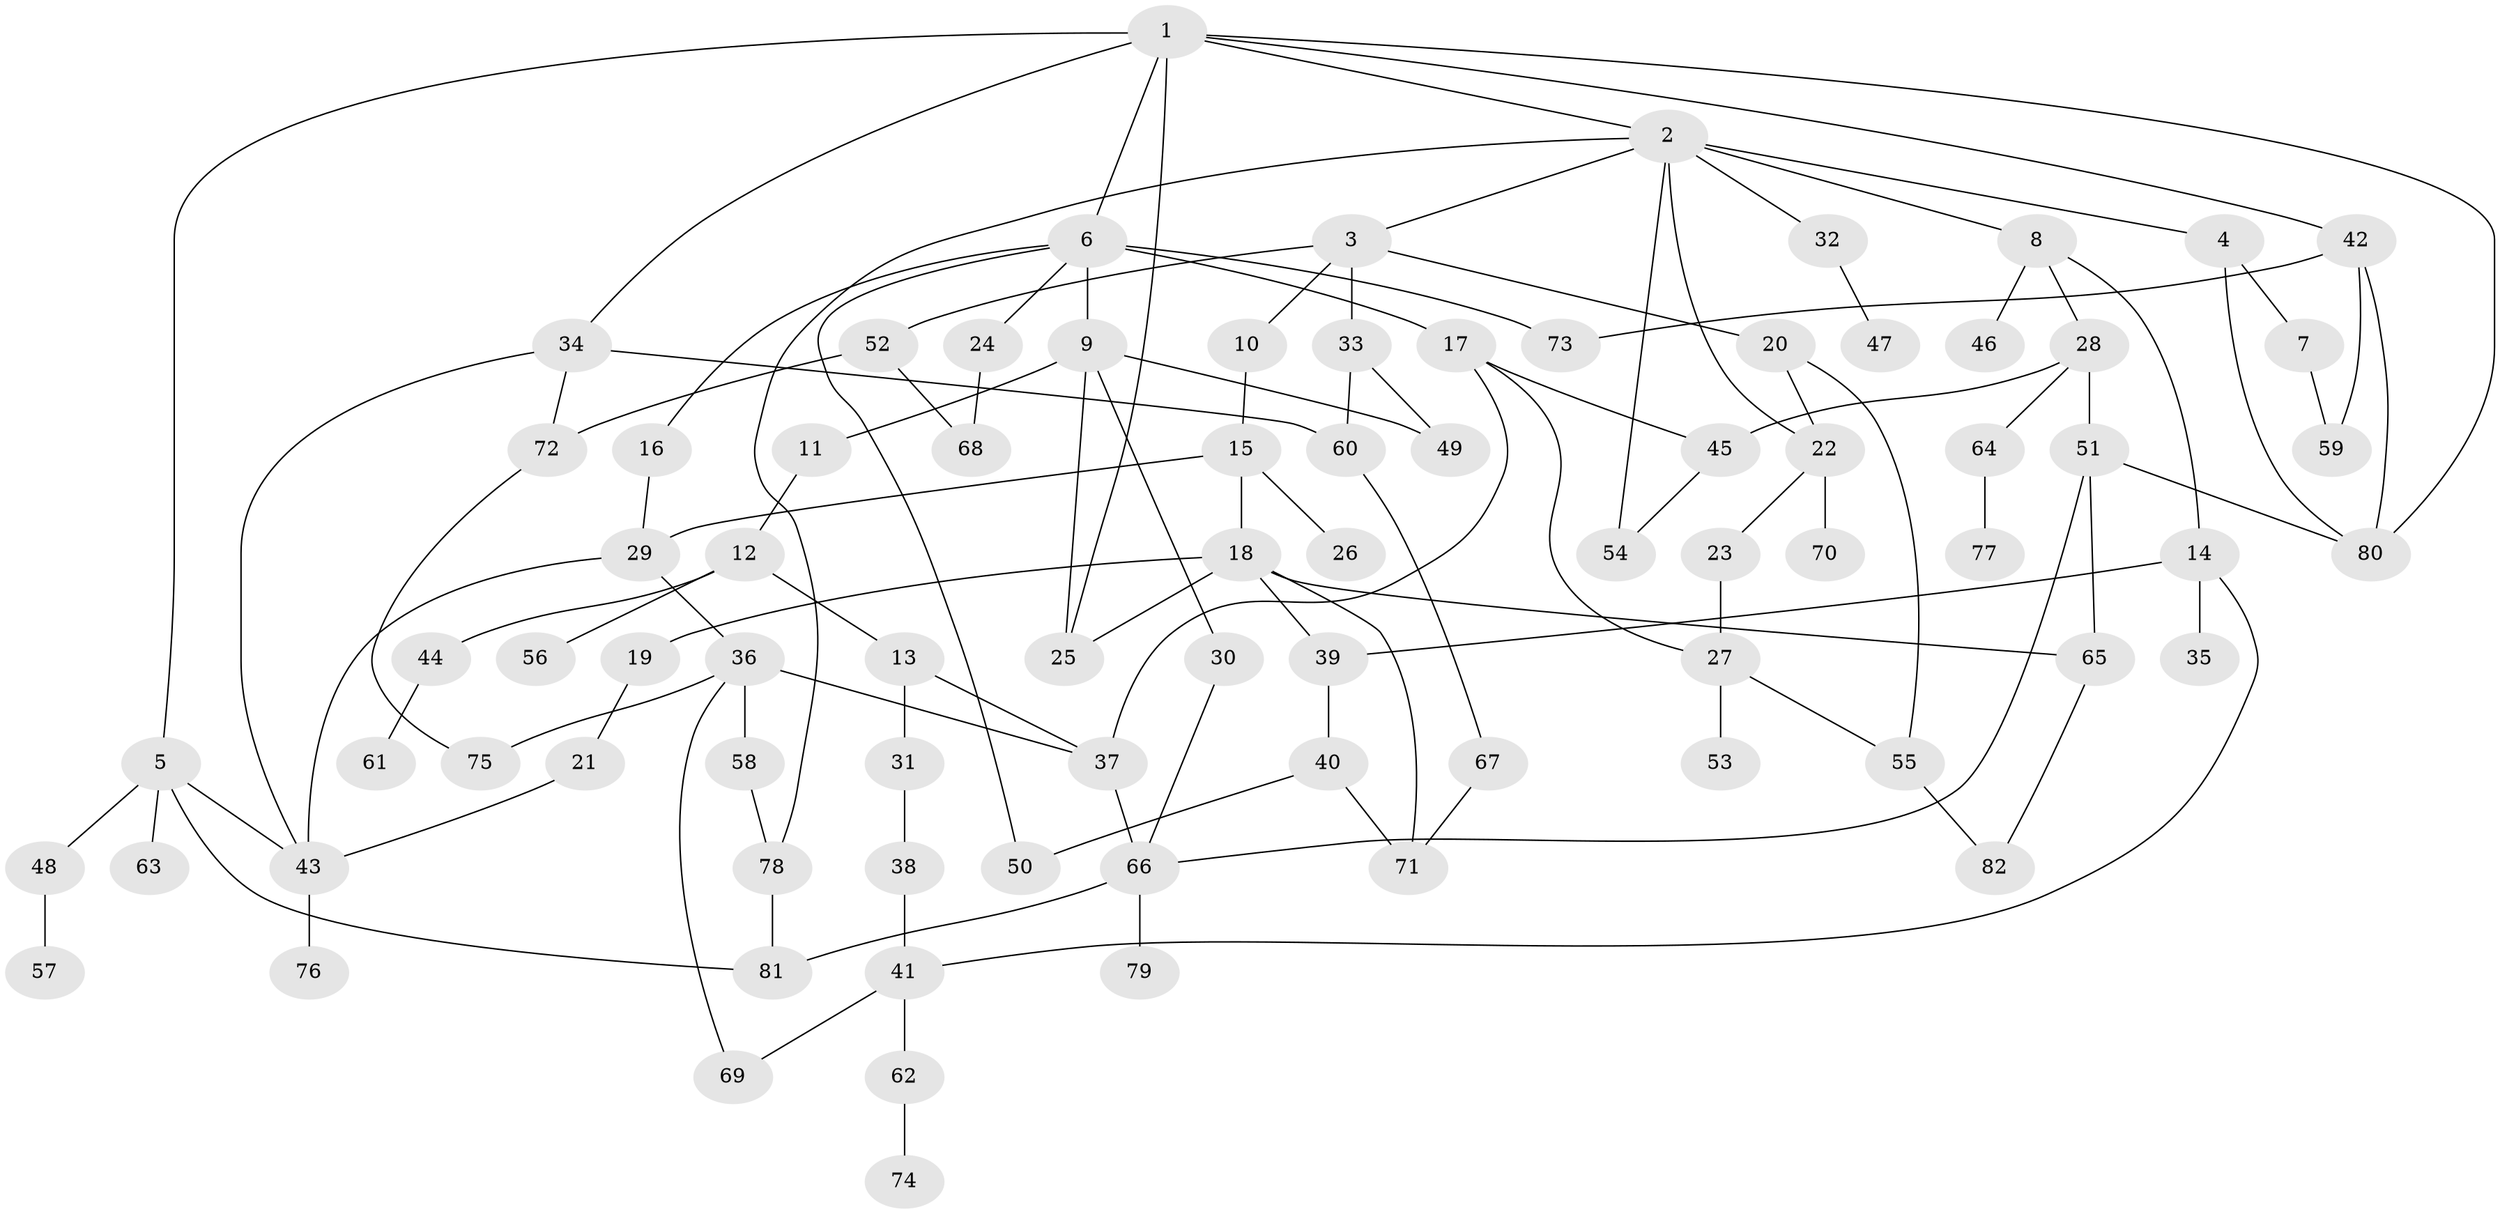 // coarse degree distribution, {10: 0.017543859649122806, 2: 0.3333333333333333, 6: 0.017543859649122806, 9: 0.05263157894736842, 1: 0.22807017543859648, 4: 0.14035087719298245, 5: 0.07017543859649122, 3: 0.14035087719298245}
// Generated by graph-tools (version 1.1) at 2025/44/03/04/25 21:44:55]
// undirected, 82 vertices, 117 edges
graph export_dot {
graph [start="1"]
  node [color=gray90,style=filled];
  1;
  2;
  3;
  4;
  5;
  6;
  7;
  8;
  9;
  10;
  11;
  12;
  13;
  14;
  15;
  16;
  17;
  18;
  19;
  20;
  21;
  22;
  23;
  24;
  25;
  26;
  27;
  28;
  29;
  30;
  31;
  32;
  33;
  34;
  35;
  36;
  37;
  38;
  39;
  40;
  41;
  42;
  43;
  44;
  45;
  46;
  47;
  48;
  49;
  50;
  51;
  52;
  53;
  54;
  55;
  56;
  57;
  58;
  59;
  60;
  61;
  62;
  63;
  64;
  65;
  66;
  67;
  68;
  69;
  70;
  71;
  72;
  73;
  74;
  75;
  76;
  77;
  78;
  79;
  80;
  81;
  82;
  1 -- 2;
  1 -- 5;
  1 -- 6;
  1 -- 34;
  1 -- 42;
  1 -- 80;
  1 -- 25;
  2 -- 3;
  2 -- 4;
  2 -- 8;
  2 -- 32;
  2 -- 78;
  2 -- 54;
  2 -- 22;
  3 -- 10;
  3 -- 20;
  3 -- 33;
  3 -- 52;
  4 -- 7;
  4 -- 80;
  5 -- 48;
  5 -- 63;
  5 -- 43;
  5 -- 81;
  6 -- 9;
  6 -- 16;
  6 -- 17;
  6 -- 24;
  6 -- 73;
  6 -- 50;
  7 -- 59;
  8 -- 14;
  8 -- 28;
  8 -- 46;
  9 -- 11;
  9 -- 30;
  9 -- 25;
  9 -- 49;
  10 -- 15;
  11 -- 12;
  12 -- 13;
  12 -- 44;
  12 -- 56;
  13 -- 31;
  13 -- 37;
  14 -- 35;
  14 -- 39;
  14 -- 41;
  15 -- 18;
  15 -- 26;
  15 -- 29;
  16 -- 29;
  17 -- 37;
  17 -- 45;
  17 -- 27;
  18 -- 19;
  18 -- 25;
  18 -- 65;
  18 -- 71;
  18 -- 39;
  19 -- 21;
  20 -- 22;
  20 -- 55;
  21 -- 43;
  22 -- 23;
  22 -- 70;
  23 -- 27;
  24 -- 68;
  27 -- 53;
  27 -- 55;
  28 -- 45;
  28 -- 51;
  28 -- 64;
  29 -- 36;
  29 -- 43;
  30 -- 66;
  31 -- 38;
  32 -- 47;
  33 -- 49;
  33 -- 60;
  34 -- 60;
  34 -- 72;
  34 -- 43;
  36 -- 37;
  36 -- 58;
  36 -- 75;
  36 -- 69;
  37 -- 66;
  38 -- 41;
  39 -- 40;
  40 -- 50;
  40 -- 71;
  41 -- 62;
  41 -- 69;
  42 -- 80;
  42 -- 59;
  42 -- 73;
  43 -- 76;
  44 -- 61;
  45 -- 54;
  48 -- 57;
  51 -- 66;
  51 -- 80;
  51 -- 65;
  52 -- 68;
  52 -- 72;
  55 -- 82;
  58 -- 78;
  60 -- 67;
  62 -- 74;
  64 -- 77;
  65 -- 82;
  66 -- 79;
  66 -- 81;
  67 -- 71;
  72 -- 75;
  78 -- 81;
}
